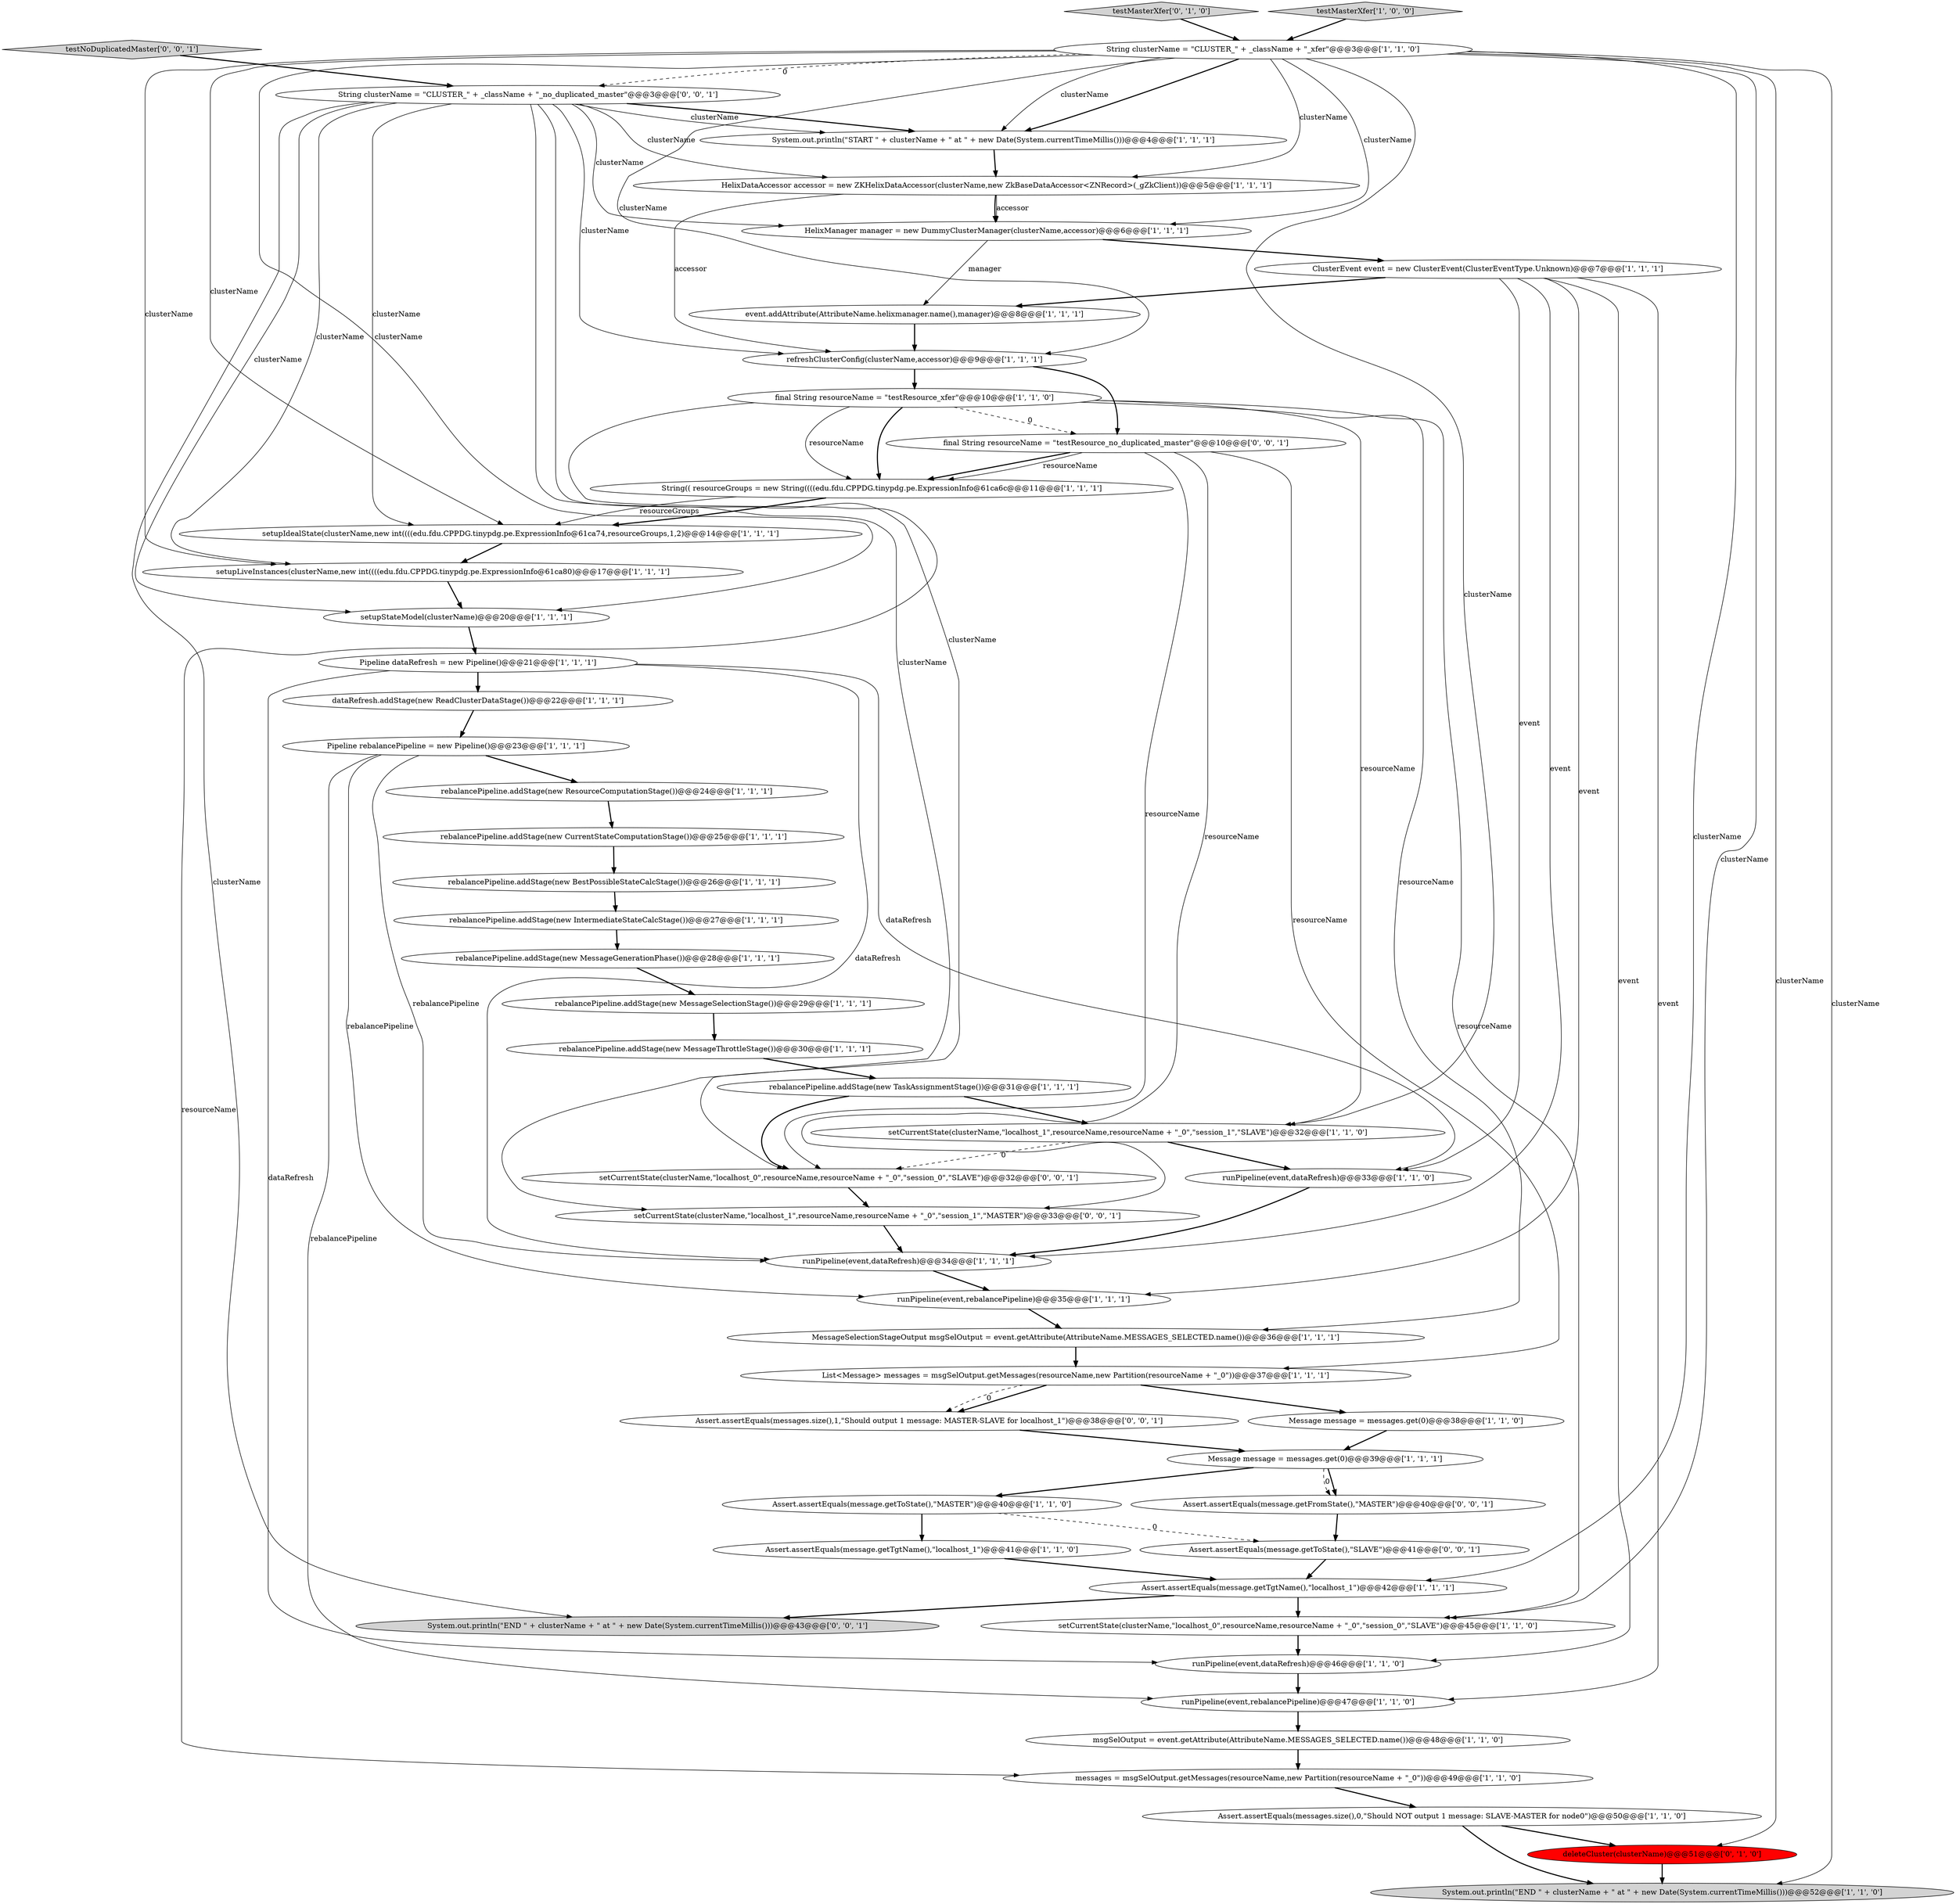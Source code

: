 digraph {
3 [style = filled, label = "HelixDataAccessor accessor = new ZKHelixDataAccessor(clusterName,new ZkBaseDataAccessor<ZNRecord>(_gZkClient))@@@5@@@['1', '1', '1']", fillcolor = white, shape = ellipse image = "AAA0AAABBB1BBB"];
13 [style = filled, label = "setupStateModel(clusterName)@@@20@@@['1', '1', '1']", fillcolor = white, shape = ellipse image = "AAA0AAABBB1BBB"];
32 [style = filled, label = "setCurrentState(clusterName,\"localhost_1\",resourceName,resourceName + \"_0\",\"session_1\",\"SLAVE\")@@@32@@@['1', '1', '0']", fillcolor = white, shape = ellipse image = "AAA0AAABBB1BBB"];
14 [style = filled, label = "HelixManager manager = new DummyClusterManager(clusterName,accessor)@@@6@@@['1', '1', '1']", fillcolor = white, shape = ellipse image = "AAA0AAABBB1BBB"];
42 [style = filled, label = "testMasterXfer['0', '1', '0']", fillcolor = lightgray, shape = diamond image = "AAA0AAABBB2BBB"];
30 [style = filled, label = "rebalancePipeline.addStage(new ResourceComputationStage())@@@24@@@['1', '1', '1']", fillcolor = white, shape = ellipse image = "AAA0AAABBB1BBB"];
11 [style = filled, label = "testMasterXfer['1', '0', '0']", fillcolor = lightgray, shape = diamond image = "AAA0AAABBB1BBB"];
2 [style = filled, label = "runPipeline(event,rebalancePipeline)@@@47@@@['1', '1', '0']", fillcolor = white, shape = ellipse image = "AAA0AAABBB1BBB"];
19 [style = filled, label = "ClusterEvent event = new ClusterEvent(ClusterEventType.Unknown)@@@7@@@['1', '1', '1']", fillcolor = white, shape = ellipse image = "AAA0AAABBB1BBB"];
20 [style = filled, label = "setupLiveInstances(clusterName,new int((((edu.fdu.CPPDG.tinypdg.pe.ExpressionInfo@61ca80)@@@17@@@['1', '1', '1']", fillcolor = white, shape = ellipse image = "AAA0AAABBB1BBB"];
9 [style = filled, label = "refreshClusterConfig(clusterName,accessor)@@@9@@@['1', '1', '1']", fillcolor = white, shape = ellipse image = "AAA0AAABBB1BBB"];
25 [style = filled, label = "setCurrentState(clusterName,\"localhost_0\",resourceName,resourceName + \"_0\",\"session_0\",\"SLAVE\")@@@45@@@['1', '1', '0']", fillcolor = white, shape = ellipse image = "AAA0AAABBB1BBB"];
39 [style = filled, label = "rebalancePipeline.addStage(new MessageGenerationPhase())@@@28@@@['1', '1', '1']", fillcolor = white, shape = ellipse image = "AAA0AAABBB1BBB"];
17 [style = filled, label = "messages = msgSelOutput.getMessages(resourceName,new Partition(resourceName + \"_0\"))@@@49@@@['1', '1', '0']", fillcolor = white, shape = ellipse image = "AAA0AAABBB1BBB"];
28 [style = filled, label = "Assert.assertEquals(message.getToState(),\"MASTER\")@@@40@@@['1', '1', '0']", fillcolor = white, shape = ellipse image = "AAA0AAABBB1BBB"];
47 [style = filled, label = "String clusterName = \"CLUSTER_\" + _className + \"_no_duplicated_master\"@@@3@@@['0', '0', '1']", fillcolor = white, shape = ellipse image = "AAA0AAABBB3BBB"];
10 [style = filled, label = "rebalancePipeline.addStage(new MessageThrottleStage())@@@30@@@['1', '1', '1']", fillcolor = white, shape = ellipse image = "AAA0AAABBB1BBB"];
41 [style = filled, label = "String(( resourceGroups = new String((((edu.fdu.CPPDG.tinypdg.pe.ExpressionInfo@61ca6c@@@11@@@['1', '1', '1']", fillcolor = white, shape = ellipse image = "AAA0AAABBB1BBB"];
15 [style = filled, label = "runPipeline(event,dataRefresh)@@@46@@@['1', '1', '0']", fillcolor = white, shape = ellipse image = "AAA0AAABBB1BBB"];
22 [style = filled, label = "Pipeline rebalancePipeline = new Pipeline()@@@23@@@['1', '1', '1']", fillcolor = white, shape = ellipse image = "AAA0AAABBB1BBB"];
38 [style = filled, label = "rebalancePipeline.addStage(new TaskAssignmentStage())@@@31@@@['1', '1', '1']", fillcolor = white, shape = ellipse image = "AAA0AAABBB1BBB"];
49 [style = filled, label = "setCurrentState(clusterName,\"localhost_1\",resourceName,resourceName + \"_0\",\"session_1\",\"MASTER\")@@@33@@@['0', '0', '1']", fillcolor = white, shape = ellipse image = "AAA0AAABBB3BBB"];
7 [style = filled, label = "Assert.assertEquals(message.getTgtName(),\"localhost_1\")@@@42@@@['1', '1', '1']", fillcolor = white, shape = ellipse image = "AAA0AAABBB1BBB"];
44 [style = filled, label = "System.out.println(\"END \" + clusterName + \" at \" + new Date(System.currentTimeMillis()))@@@43@@@['0', '0', '1']", fillcolor = lightgray, shape = ellipse image = "AAA0AAABBB3BBB"];
16 [style = filled, label = "System.out.println(\"START \" + clusterName + \" at \" + new Date(System.currentTimeMillis()))@@@4@@@['1', '1', '1']", fillcolor = white, shape = ellipse image = "AAA0AAABBB1BBB"];
31 [style = filled, label = "Assert.assertEquals(messages.size(),0,\"Should NOT output 1 message: SLAVE-MASTER for node0\")@@@50@@@['1', '1', '0']", fillcolor = white, shape = ellipse image = "AAA0AAABBB1BBB"];
29 [style = filled, label = "final String resourceName = \"testResource_xfer\"@@@10@@@['1', '1', '0']", fillcolor = white, shape = ellipse image = "AAA0AAABBB1BBB"];
1 [style = filled, label = "Message message = messages.get(0)@@@39@@@['1', '1', '1']", fillcolor = white, shape = ellipse image = "AAA0AAABBB1BBB"];
5 [style = filled, label = "Message message = messages.get(0)@@@38@@@['1', '1', '0']", fillcolor = white, shape = ellipse image = "AAA0AAABBB1BBB"];
21 [style = filled, label = "msgSelOutput = event.getAttribute(AttributeName.MESSAGES_SELECTED.name())@@@48@@@['1', '1', '0']", fillcolor = white, shape = ellipse image = "AAA0AAABBB1BBB"];
27 [style = filled, label = "rebalancePipeline.addStage(new MessageSelectionStage())@@@29@@@['1', '1', '1']", fillcolor = white, shape = ellipse image = "AAA0AAABBB1BBB"];
33 [style = filled, label = "Pipeline dataRefresh = new Pipeline()@@@21@@@['1', '1', '1']", fillcolor = white, shape = ellipse image = "AAA0AAABBB1BBB"];
40 [style = filled, label = "MessageSelectionStageOutput msgSelOutput = event.getAttribute(AttributeName.MESSAGES_SELECTED.name())@@@36@@@['1', '1', '1']", fillcolor = white, shape = ellipse image = "AAA0AAABBB1BBB"];
48 [style = filled, label = "final String resourceName = \"testResource_no_duplicated_master\"@@@10@@@['0', '0', '1']", fillcolor = white, shape = ellipse image = "AAA0AAABBB3BBB"];
4 [style = filled, label = "dataRefresh.addStage(new ReadClusterDataStage())@@@22@@@['1', '1', '1']", fillcolor = white, shape = ellipse image = "AAA0AAABBB1BBB"];
35 [style = filled, label = "runPipeline(event,dataRefresh)@@@33@@@['1', '1', '0']", fillcolor = white, shape = ellipse image = "AAA0AAABBB1BBB"];
12 [style = filled, label = "setupIdealState(clusterName,new int((((edu.fdu.CPPDG.tinypdg.pe.ExpressionInfo@61ca74,resourceGroups,1,2)@@@14@@@['1', '1', '1']", fillcolor = white, shape = ellipse image = "AAA0AAABBB1BBB"];
51 [style = filled, label = "testNoDuplicatedMaster['0', '0', '1']", fillcolor = lightgray, shape = diamond image = "AAA0AAABBB3BBB"];
45 [style = filled, label = "Assert.assertEquals(messages.size(),1,\"Should output 1 message: MASTER-SLAVE for localhost_1\")@@@38@@@['0', '0', '1']", fillcolor = white, shape = ellipse image = "AAA0AAABBB3BBB"];
8 [style = filled, label = "System.out.println(\"END \" + clusterName + \" at \" + new Date(System.currentTimeMillis()))@@@52@@@['1', '1', '0']", fillcolor = lightgray, shape = ellipse image = "AAA0AAABBB1BBB"];
37 [style = filled, label = "rebalancePipeline.addStage(new BestPossibleStateCalcStage())@@@26@@@['1', '1', '1']", fillcolor = white, shape = ellipse image = "AAA0AAABBB1BBB"];
23 [style = filled, label = "List<Message> messages = msgSelOutput.getMessages(resourceName,new Partition(resourceName + \"_0\"))@@@37@@@['1', '1', '1']", fillcolor = white, shape = ellipse image = "AAA0AAABBB1BBB"];
6 [style = filled, label = "rebalancePipeline.addStage(new CurrentStateComputationStage())@@@25@@@['1', '1', '1']", fillcolor = white, shape = ellipse image = "AAA0AAABBB1BBB"];
52 [style = filled, label = "setCurrentState(clusterName,\"localhost_0\",resourceName,resourceName + \"_0\",\"session_0\",\"SLAVE\")@@@32@@@['0', '0', '1']", fillcolor = white, shape = ellipse image = "AAA0AAABBB3BBB"];
50 [style = filled, label = "Assert.assertEquals(message.getToState(),\"SLAVE\")@@@41@@@['0', '0', '1']", fillcolor = white, shape = ellipse image = "AAA0AAABBB3BBB"];
18 [style = filled, label = "runPipeline(event,rebalancePipeline)@@@35@@@['1', '1', '1']", fillcolor = white, shape = ellipse image = "AAA0AAABBB1BBB"];
24 [style = filled, label = "event.addAttribute(AttributeName.helixmanager.name(),manager)@@@8@@@['1', '1', '1']", fillcolor = white, shape = ellipse image = "AAA0AAABBB1BBB"];
34 [style = filled, label = "runPipeline(event,dataRefresh)@@@34@@@['1', '1', '1']", fillcolor = white, shape = ellipse image = "AAA0AAABBB1BBB"];
0 [style = filled, label = "rebalancePipeline.addStage(new IntermediateStateCalcStage())@@@27@@@['1', '1', '1']", fillcolor = white, shape = ellipse image = "AAA0AAABBB1BBB"];
43 [style = filled, label = "deleteCluster(clusterName)@@@51@@@['0', '1', '0']", fillcolor = red, shape = ellipse image = "AAA1AAABBB2BBB"];
36 [style = filled, label = "Assert.assertEquals(message.getTgtName(),\"localhost_1\")@@@41@@@['1', '1', '0']", fillcolor = white, shape = ellipse image = "AAA0AAABBB1BBB"];
26 [style = filled, label = "String clusterName = \"CLUSTER_\" + _className + \"_xfer\"@@@3@@@['1', '1', '0']", fillcolor = white, shape = ellipse image = "AAA0AAABBB1BBB"];
46 [style = filled, label = "Assert.assertEquals(message.getFromState(),\"MASTER\")@@@40@@@['0', '0', '1']", fillcolor = white, shape = ellipse image = "AAA0AAABBB3BBB"];
32->35 [style = bold, label=""];
37->0 [style = bold, label=""];
47->52 [style = solid, label="clusterName"];
23->45 [style = bold, label=""];
38->52 [style = bold, label=""];
29->17 [style = solid, label="resourceName"];
34->18 [style = bold, label=""];
19->15 [style = solid, label="event"];
47->49 [style = solid, label="clusterName"];
30->6 [style = bold, label=""];
22->30 [style = bold, label=""];
40->23 [style = bold, label=""];
1->46 [style = bold, label=""];
19->24 [style = bold, label=""];
26->9 [style = solid, label="clusterName"];
26->7 [style = solid, label="clusterName"];
1->28 [style = bold, label=""];
51->47 [style = bold, label=""];
43->8 [style = bold, label=""];
47->20 [style = solid, label="clusterName"];
25->15 [style = bold, label=""];
47->3 [style = solid, label="clusterName"];
46->50 [style = bold, label=""];
9->29 [style = bold, label=""];
47->9 [style = solid, label="clusterName"];
22->2 [style = solid, label="rebalancePipeline"];
16->3 [style = bold, label=""];
29->25 [style = solid, label="resourceName"];
48->41 [style = bold, label=""];
28->36 [style = bold, label=""];
47->14 [style = solid, label="clusterName"];
26->12 [style = solid, label="clusterName"];
26->47 [style = dashed, label="0"];
47->44 [style = solid, label="clusterName"];
9->48 [style = bold, label=""];
19->35 [style = solid, label="event"];
38->32 [style = bold, label=""];
45->1 [style = bold, label=""];
26->16 [style = bold, label=""];
5->1 [style = bold, label=""];
2->21 [style = bold, label=""];
1->46 [style = dashed, label="0"];
29->32 [style = solid, label="resourceName"];
26->16 [style = solid, label="clusterName"];
35->34 [style = bold, label=""];
4->22 [style = bold, label=""];
47->16 [style = bold, label=""];
7->44 [style = bold, label=""];
11->26 [style = bold, label=""];
0->39 [style = bold, label=""];
20->13 [style = bold, label=""];
23->5 [style = bold, label=""];
18->40 [style = bold, label=""];
32->52 [style = dashed, label="0"];
33->4 [style = bold, label=""];
26->8 [style = solid, label="clusterName"];
12->20 [style = bold, label=""];
14->19 [style = bold, label=""];
22->34 [style = solid, label="rebalancePipeline"];
48->52 [style = solid, label="resourceName"];
47->16 [style = solid, label="clusterName"];
26->25 [style = solid, label="clusterName"];
29->48 [style = dashed, label="0"];
14->24 [style = solid, label="manager"];
6->37 [style = bold, label=""];
33->15 [style = solid, label="dataRefresh"];
27->10 [style = bold, label=""];
31->43 [style = bold, label=""];
41->12 [style = bold, label=""];
31->8 [style = bold, label=""];
24->9 [style = bold, label=""];
10->38 [style = bold, label=""];
42->26 [style = bold, label=""];
29->41 [style = solid, label="resourceName"];
15->2 [style = bold, label=""];
47->13 [style = solid, label="clusterName"];
48->49 [style = solid, label="resourceName"];
26->14 [style = solid, label="clusterName"];
33->34 [style = solid, label="dataRefresh"];
52->49 [style = bold, label=""];
26->3 [style = solid, label="clusterName"];
26->20 [style = solid, label="clusterName"];
29->40 [style = solid, label="resourceName"];
29->41 [style = bold, label=""];
17->31 [style = bold, label=""];
3->14 [style = bold, label=""];
23->45 [style = dashed, label="0"];
3->14 [style = solid, label="accessor"];
19->18 [style = solid, label="event"];
50->7 [style = bold, label=""];
33->35 [style = solid, label="dataRefresh"];
39->27 [style = bold, label=""];
49->34 [style = bold, label=""];
26->43 [style = solid, label="clusterName"];
48->41 [style = solid, label="resourceName"];
19->34 [style = solid, label="event"];
48->23 [style = solid, label="resourceName"];
41->12 [style = solid, label="resourceGroups"];
36->7 [style = bold, label=""];
22->18 [style = solid, label="rebalancePipeline"];
26->13 [style = solid, label="clusterName"];
7->25 [style = bold, label=""];
13->33 [style = bold, label=""];
3->9 [style = solid, label="accessor"];
21->17 [style = bold, label=""];
26->32 [style = solid, label="clusterName"];
28->50 [style = dashed, label="0"];
47->12 [style = solid, label="clusterName"];
19->2 [style = solid, label="event"];
}

